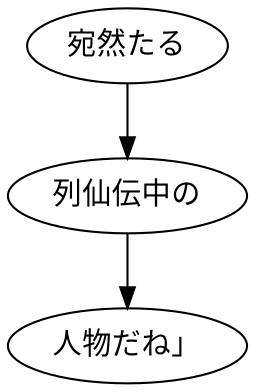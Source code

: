 digraph graph7602 {
	node0 [label="宛然たる"];
	node1 [label="列仙伝中の"];
	node2 [label="人物だね」"];
	node0 -> node1;
	node1 -> node2;
}
